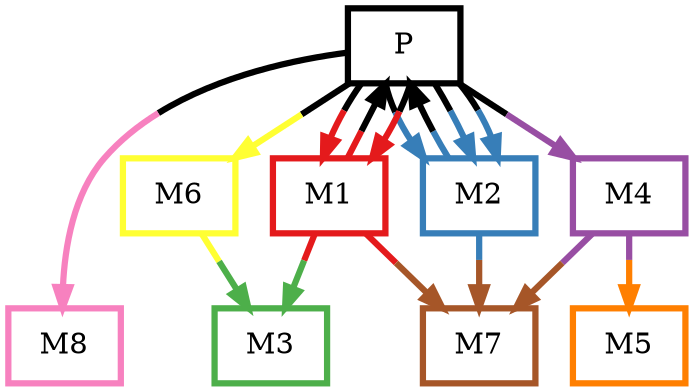 digraph barS {
	{
		rank=same
	0 [shape=box,penwidth=3,colorscheme=set19,color=0,label="P"]
	}
	{
		rank=same
		8 [shape=box,penwidth=3,colorscheme=set19,color=8,label="M8"]
		7 [shape=box,penwidth=3,colorscheme=set19,color=7,label="M7"]
		5 [shape=box,penwidth=3,colorscheme=set19,color=5,label="M5"]
		3 [shape=box,penwidth=3,colorscheme=set19,color=3,label="M3"]
	}
	6 [shape=box,penwidth=3,colorscheme=set19,color=6,label="M6"]
	4 [shape=box,penwidth=3,colorscheme=set19,color=4,label="M4"]
	2 [shape=box,penwidth=3,colorscheme=set19,color=2,label="M2"]
	1 [shape=box,penwidth=3,colorscheme=set19,color=1,label="M1"]
	6 -> 3 [penwidth=3,colorscheme=set19,color="6;0.5:3"]
	4 -> 7 [penwidth=3,colorscheme=set19,color="4;0.5:7"]
	4 -> 5 [penwidth=3,colorscheme=set19,color="4;0.5:5"]
	2 -> 7 [penwidth=3,colorscheme=set19,color="2;0.5:7"]
	2 -> 0 [penwidth=3,colorscheme=set19,color="2;0.5:0"]
	1 -> 3 [penwidth=3,colorscheme=set19,color="1;0.5:3"]
	1 -> 7 [penwidth=3,colorscheme=set19,color="1;0.5:7"]
	1 -> 0 [penwidth=3,colorscheme=set19,color="1;0.5:0"]
	0 -> 8 [penwidth=3,colorscheme=set19,color="0;0.5:8"]
	0 -> 6 [penwidth=3,colorscheme=set19,color="0;0.5:6"]
	0 -> 2 [penwidth=3,colorscheme=set19,color="0;0.5:2"]
	0 -> 1 [penwidth=3,colorscheme=set19,color="0;0.5:1"]
	0 -> 4 [penwidth=3,colorscheme=set19,color="0;0.5:4"]
	0 -> 2 [penwidth=3,colorscheme=set19,color="0;0.5:2"]
	0 -> 2 [penwidth=3,colorscheme=set19,color="0;0.5:2"]
	0 -> 1 [penwidth=3,colorscheme=set19,color="0;0.5:1"]
}
